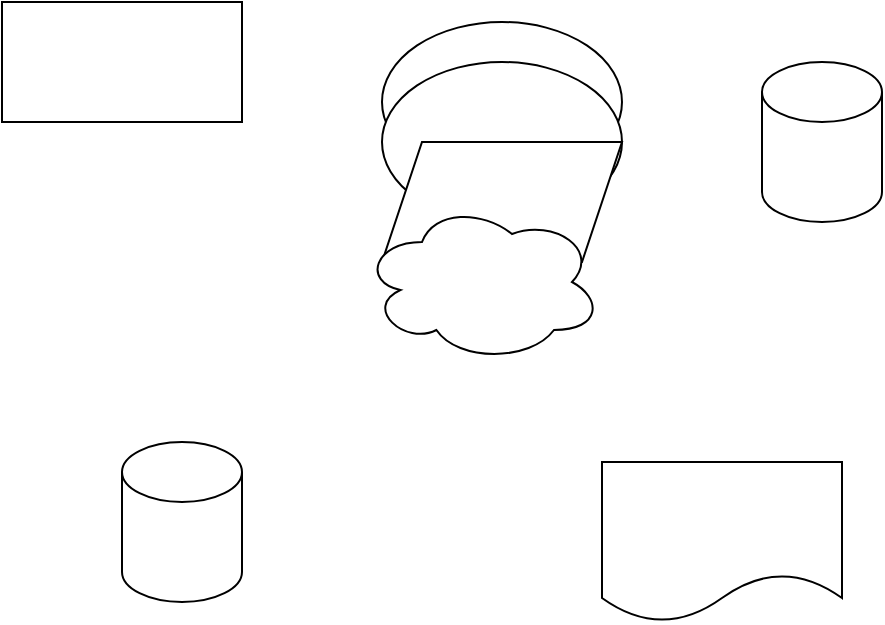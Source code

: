 <mxfile version="23.1.6" type="github">
  <diagram name="第 1 页" id="IlhNTvXzTQsKq9DVxSAC">
    <mxGraphModel dx="1434" dy="746" grid="1" gridSize="10" guides="1" tooltips="1" connect="1" arrows="1" fold="1" page="1" pageScale="1" pageWidth="827" pageHeight="1169" math="0" shadow="0">
      <root>
        <mxCell id="0" />
        <mxCell id="1" parent="0" />
        <mxCell id="FSDndGR9um10HTNxqHoK-1" value="" style="rounded=0;whiteSpace=wrap;html=1;" parent="1" vertex="1">
          <mxGeometry x="130" y="190" width="120" height="60" as="geometry" />
        </mxCell>
        <mxCell id="FSDndGR9um10HTNxqHoK-2" value="" style="ellipse;whiteSpace=wrap;html=1;" parent="1" vertex="1">
          <mxGeometry x="320" y="200" width="120" height="80" as="geometry" />
        </mxCell>
        <mxCell id="FSDndGR9um10HTNxqHoK-3" value="" style="shape=cylinder3;whiteSpace=wrap;html=1;boundedLbl=1;backgroundOutline=1;size=15;" parent="1" vertex="1">
          <mxGeometry x="510" y="220" width="60" height="80" as="geometry" />
        </mxCell>
        <mxCell id="FSDndGR9um10HTNxqHoK-4" value="" style="shape=cylinder3;whiteSpace=wrap;html=1;boundedLbl=1;backgroundOutline=1;size=15;" parent="1" vertex="1">
          <mxGeometry x="190" y="410" width="60" height="80" as="geometry" />
        </mxCell>
        <mxCell id="FSDndGR9um10HTNxqHoK-5" value="" style="shape=document;whiteSpace=wrap;html=1;boundedLbl=1;" parent="1" vertex="1">
          <mxGeometry x="430" y="420" width="120" height="80" as="geometry" />
        </mxCell>
        <mxCell id="7_tqhu169hMZA8wxOpX0-1" value="" style="ellipse;whiteSpace=wrap;html=1;" vertex="1" parent="1">
          <mxGeometry x="320" y="220" width="120" height="80" as="geometry" />
        </mxCell>
        <mxCell id="7_tqhu169hMZA8wxOpX0-2" value="" style="shape=parallelogram;perimeter=parallelogramPerimeter;whiteSpace=wrap;html=1;fixedSize=1;" vertex="1" parent="1">
          <mxGeometry x="320" y="260" width="120" height="60" as="geometry" />
        </mxCell>
        <mxCell id="7_tqhu169hMZA8wxOpX0-3" value="" style="ellipse;shape=cloud;whiteSpace=wrap;html=1;" vertex="1" parent="1">
          <mxGeometry x="310" y="290" width="120" height="80" as="geometry" />
        </mxCell>
      </root>
    </mxGraphModel>
  </diagram>
</mxfile>
